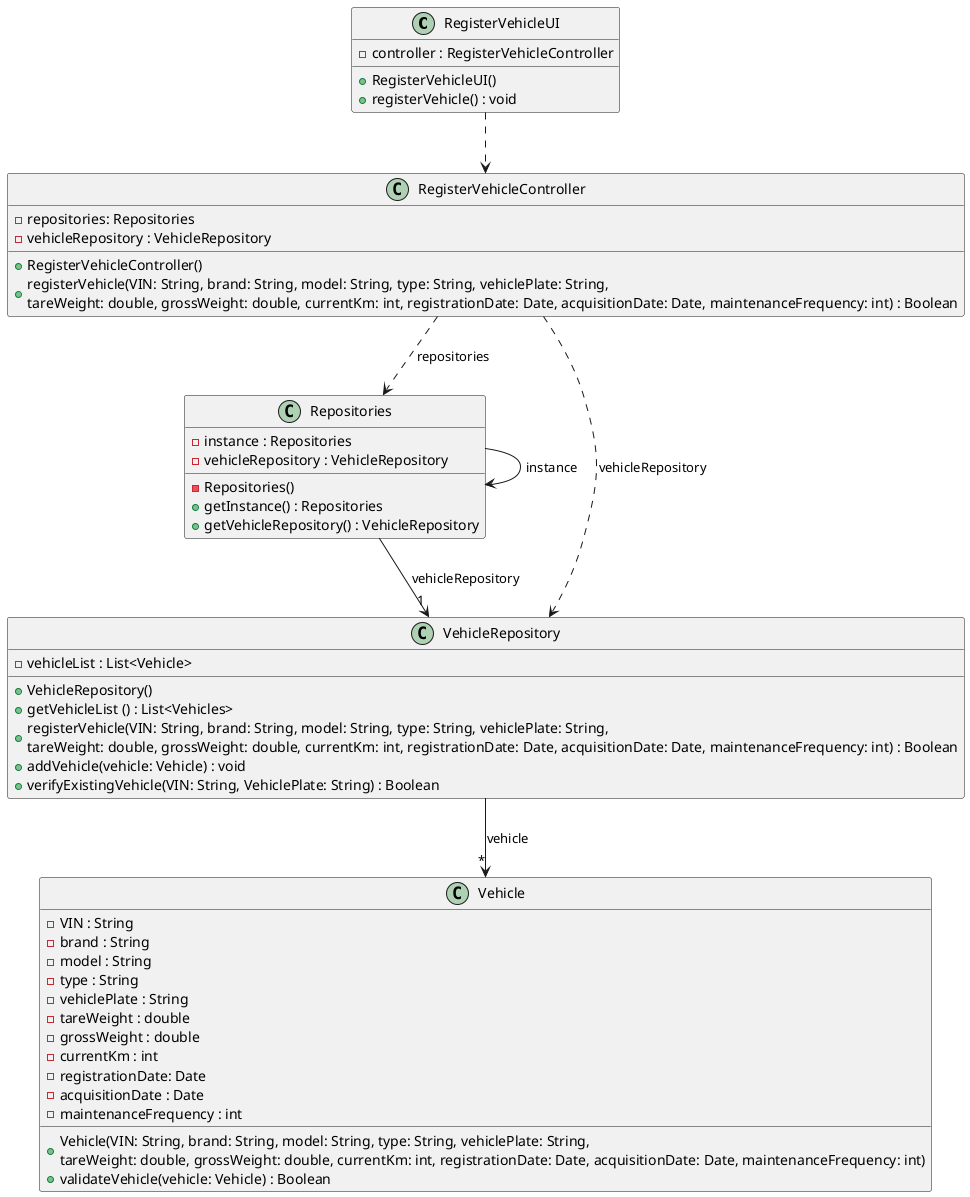 @startuml
skinparam shadowing false
skinparam line type polyline

'left to right direction

    class RegisterVehicleUI {
        - controller : RegisterVehicleController
        + RegisterVehicleUI()
        + registerVehicle() : void
    }

    class RegisterVehicleController {
        - repositories: Repositories
        - vehicleRepository : VehicleRepository

        + RegisterVehicleController()
        + registerVehicle(VIN: String, brand: String, model: String, type: String, vehiclePlate: String, \ntareWeight: double, grossWeight: double, currentKm: int, registrationDate: Date, acquisitionDate: Date, maintenanceFrequency: int) : Boolean
    }

    class Repositories {
        - instance : Repositories
        - vehicleRepository : VehicleRepository
        - Repositories()
        + getInstance() : Repositories
        + getVehicleRepository() : VehicleRepository
    }

    class VehicleRepository {
        - vehicleList : List<Vehicle>

        + VehicleRepository()
        + getVehicleList () : List<Vehicles>
        + registerVehicle(VIN: String, brand: String, model: String, type: String, vehiclePlate: String, \ntareWeight: double, grossWeight: double, currentKm: int, registrationDate: Date, acquisitionDate: Date, maintenanceFrequency: int) : Boolean
        + addVehicle(vehicle: Vehicle) : void
        + verifyExistingVehicle(VIN: String, VehiclePlate: String) : Boolean
    }

    class Vehicle {
        - VIN : String
        - brand : String
        - model : String
        - type : String
        - vehiclePlate : String
        - tareWeight : double
        - grossWeight : double
        - currentKm : int
        - registrationDate: Date
        - acquisitionDate : Date
        - maintenanceFrequency : int

        + Vehicle(VIN: String, brand: String, model: String, type: String, vehiclePlate: String, \ntareWeight: double, grossWeight: double, currentKm: int, registrationDate: Date, acquisitionDate: Date, maintenanceFrequency: int)
        + validateVehicle(vehicle: Vehicle) : Boolean
    }

RegisterVehicleUI ..> RegisterVehicleController
RegisterVehicleController ..> Repositories: repositories
Repositories --> Repositories: instance
RegisterVehicleController ..> VehicleRepository: vehicleRepository
Repositories --> "1"VehicleRepository: vehicleRepository
VehicleRepository -->"*" Vehicle: vehicle

@enduml
